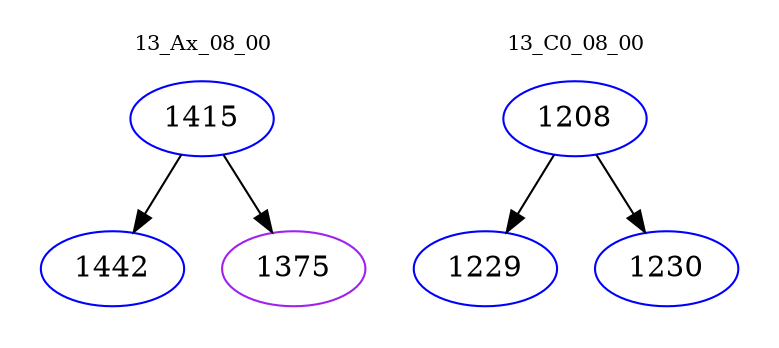 digraph{
subgraph cluster_0 {
color = white
label = "13_Ax_08_00";
fontsize=10;
T0_1415 [label="1415", color="blue"]
T0_1415 -> T0_1442 [color="black"]
T0_1442 [label="1442", color="blue"]
T0_1415 -> T0_1375 [color="black"]
T0_1375 [label="1375", color="purple"]
}
subgraph cluster_1 {
color = white
label = "13_C0_08_00";
fontsize=10;
T1_1208 [label="1208", color="blue"]
T1_1208 -> T1_1229 [color="black"]
T1_1229 [label="1229", color="blue"]
T1_1208 -> T1_1230 [color="black"]
T1_1230 [label="1230", color="blue"]
}
}
